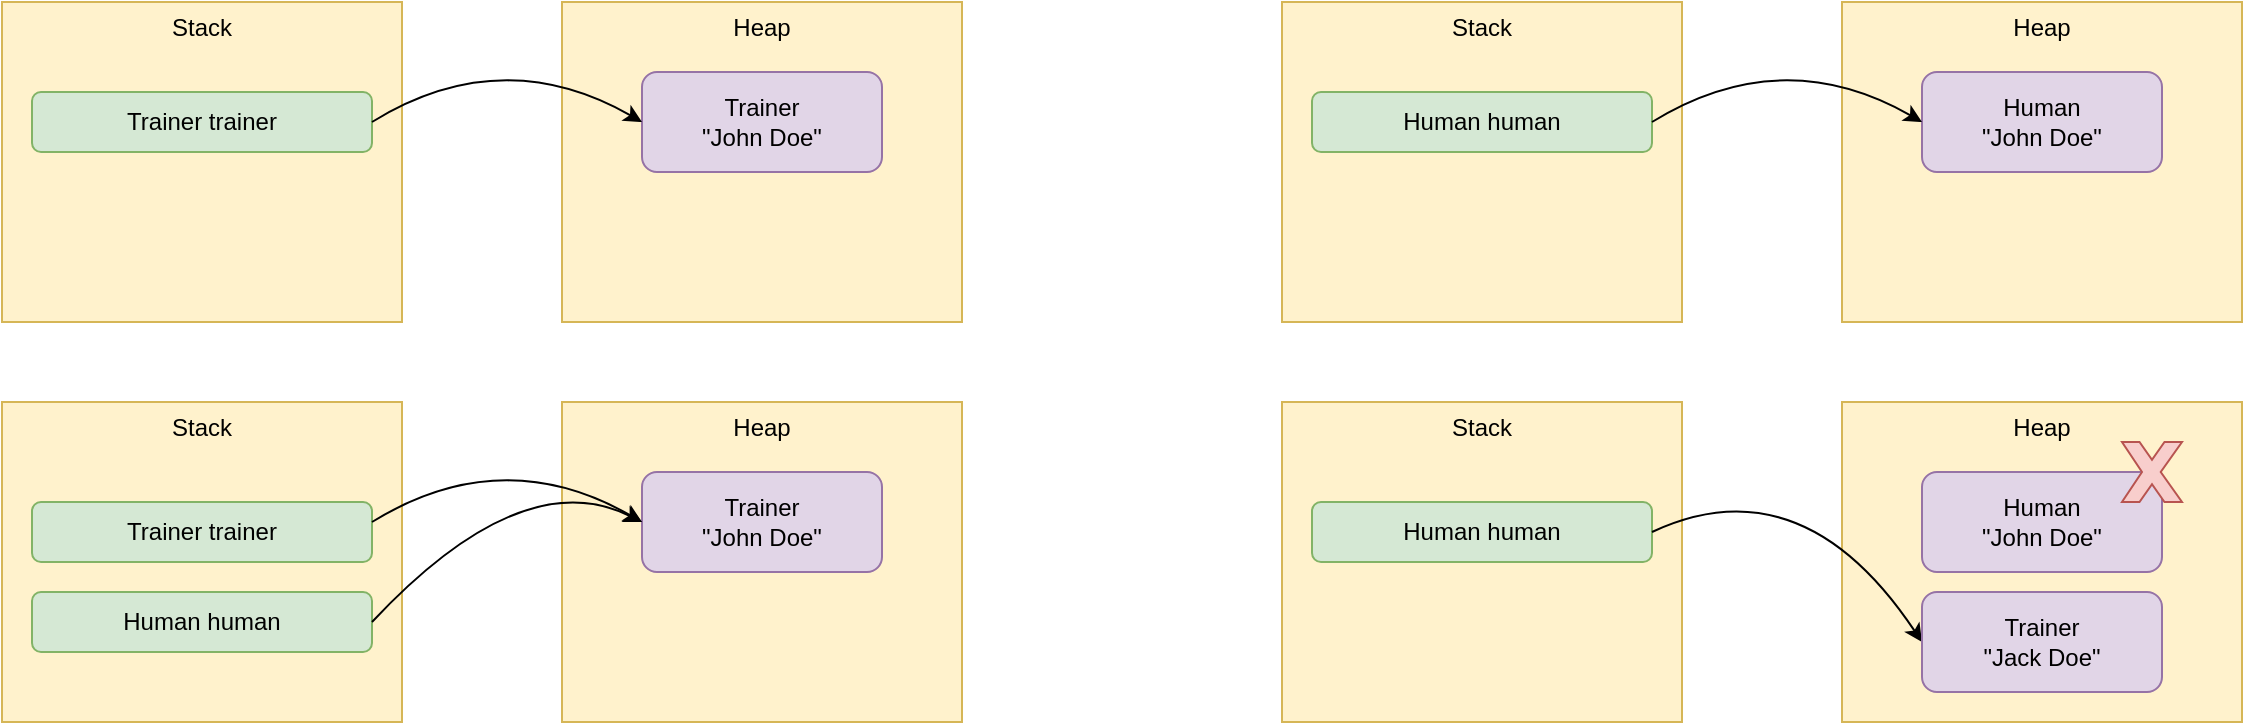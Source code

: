 <mxfile version="15.0.6" type="device"><diagram id="w0f5XHGw5xAr72qV-TIq" name="Page-1"><mxGraphModel dx="2062" dy="1055" grid="1" gridSize="10" guides="1" tooltips="1" connect="1" arrows="1" fold="1" page="1" pageScale="1" pageWidth="850" pageHeight="1100" math="0" shadow="0"><root><mxCell id="0"/><mxCell id="1" parent="0"/><mxCell id="pyV4OfvsHjl9PHBdEwUl-4" value="&lt;div align=&quot;left&quot;&gt;Stack&lt;br&gt;&lt;/div&gt;" style="rounded=0;whiteSpace=wrap;html=1;fillColor=#fff2cc;strokeColor=#d6b656;labelPosition=center;verticalLabelPosition=top;align=center;verticalAlign=bottom;spacing=-20;spacingTop=0;" parent="1" vertex="1"><mxGeometry x="40" y="240" width="200" height="160" as="geometry"/></mxCell><mxCell id="pyV4OfvsHjl9PHBdEwUl-5" value="Heap" style="rounded=0;html=1;fillColor=#fff2cc;strokeColor=#d6b656;labelPosition=center;verticalLabelPosition=top;align=center;verticalAlign=bottom;whiteSpace=wrap;spacing=-20;" parent="1" vertex="1"><mxGeometry x="320" y="240" width="200" height="160" as="geometry"/></mxCell><mxCell id="pyV4OfvsHjl9PHBdEwUl-6" value="&lt;div&gt;Trainer trainer&lt;/div&gt;" style="rounded=1;whiteSpace=wrap;html=1;fillColor=#d5e8d4;strokeColor=#82b366;" parent="1" vertex="1"><mxGeometry x="55" y="285" width="170" height="30" as="geometry"/></mxCell><mxCell id="pyV4OfvsHjl9PHBdEwUl-7" value="Trainer&lt;br&gt;&quot;John Doe&quot;" style="rounded=1;whiteSpace=wrap;html=1;fillColor=#e1d5e7;strokeColor=#9673a6;" parent="1" vertex="1"><mxGeometry x="360" y="275" width="120" height="50" as="geometry"/></mxCell><mxCell id="pyV4OfvsHjl9PHBdEwUl-10" value="&lt;div align=&quot;left&quot;&gt;Stack&lt;br&gt;&lt;/div&gt;" style="rounded=0;whiteSpace=wrap;html=1;fillColor=#fff2cc;strokeColor=#d6b656;labelPosition=center;verticalLabelPosition=top;align=center;verticalAlign=bottom;spacing=-20;spacingTop=0;" parent="1" vertex="1"><mxGeometry x="40" y="440" width="200" height="160" as="geometry"/></mxCell><mxCell id="pyV4OfvsHjl9PHBdEwUl-13" value="Trainer trainer" style="rounded=1;whiteSpace=wrap;html=1;fillColor=#d5e8d4;strokeColor=#82b366;" parent="1" vertex="1"><mxGeometry x="55" y="490" width="170" height="30" as="geometry"/></mxCell><mxCell id="pyV4OfvsHjl9PHBdEwUl-18" value="" style="curved=1;endArrow=classic;html=1;fontColor=none;exitX=1;exitY=0.5;exitDx=0;exitDy=0;entryX=0;entryY=0.5;entryDx=0;entryDy=0;" parent="1" source="pyV4OfvsHjl9PHBdEwUl-6" target="pyV4OfvsHjl9PHBdEwUl-7" edge="1"><mxGeometry width="50" height="50" relative="1" as="geometry"><mxPoint x="180" y="770" as="sourcePoint"/><mxPoint x="540" y="710" as="targetPoint"/><Array as="points"><mxPoint x="290" y="260"/></Array></mxGeometry></mxCell><mxCell id="1T-s647FwJLu0IjVxnzB-1" value="Heap" style="rounded=0;html=1;fillColor=#fff2cc;strokeColor=#d6b656;labelPosition=center;verticalLabelPosition=top;align=center;verticalAlign=bottom;whiteSpace=wrap;spacing=-20;" parent="1" vertex="1"><mxGeometry x="320" y="440" width="200" height="160" as="geometry"/></mxCell><mxCell id="1T-s647FwJLu0IjVxnzB-2" value="Trainer&lt;br&gt;&quot;John Doe&quot;" style="rounded=1;whiteSpace=wrap;html=1;fillColor=#e1d5e7;strokeColor=#9673a6;" parent="1" vertex="1"><mxGeometry x="360" y="475" width="120" height="50" as="geometry"/></mxCell><mxCell id="1T-s647FwJLu0IjVxnzB-4" value="" style="curved=1;endArrow=classic;html=1;fontColor=none;exitX=1;exitY=0.5;exitDx=0;exitDy=0;entryX=0;entryY=0.5;entryDx=0;entryDy=0;" parent="1" target="1T-s647FwJLu0IjVxnzB-2" edge="1"><mxGeometry width="50" height="50" relative="1" as="geometry"><mxPoint x="225" y="500" as="sourcePoint"/><mxPoint x="540" y="910" as="targetPoint"/><Array as="points"><mxPoint x="290" y="460"/></Array></mxGeometry></mxCell><mxCell id="1T-s647FwJLu0IjVxnzB-5" value="Human human" style="rounded=1;whiteSpace=wrap;html=1;fillColor=#d5e8d4;strokeColor=#82b366;" parent="1" vertex="1"><mxGeometry x="55" y="535" width="170" height="30" as="geometry"/></mxCell><mxCell id="1T-s647FwJLu0IjVxnzB-7" value="" style="curved=1;endArrow=classic;html=1;fontColor=none;exitX=1;exitY=0.5;exitDx=0;exitDy=0;" parent="1" source="1T-s647FwJLu0IjVxnzB-5" edge="1"><mxGeometry width="50" height="50" relative="1" as="geometry"><mxPoint x="235" y="510" as="sourcePoint"/><mxPoint x="360" y="500" as="targetPoint"/><Array as="points"><mxPoint x="300" y="470"/></Array></mxGeometry></mxCell><mxCell id="1T-s647FwJLu0IjVxnzB-8" value="&lt;div align=&quot;left&quot;&gt;Stack&lt;br&gt;&lt;/div&gt;" style="rounded=0;whiteSpace=wrap;html=1;fillColor=#fff2cc;strokeColor=#d6b656;labelPosition=center;verticalLabelPosition=top;align=center;verticalAlign=bottom;spacing=-20;spacingTop=0;" parent="1" vertex="1"><mxGeometry x="680" y="240" width="200" height="160" as="geometry"/></mxCell><mxCell id="1T-s647FwJLu0IjVxnzB-9" value="Heap" style="rounded=0;html=1;fillColor=#fff2cc;strokeColor=#d6b656;labelPosition=center;verticalLabelPosition=top;align=center;verticalAlign=bottom;whiteSpace=wrap;spacing=-20;" parent="1" vertex="1"><mxGeometry x="960" y="240" width="200" height="160" as="geometry"/></mxCell><mxCell id="1T-s647FwJLu0IjVxnzB-10" value="&lt;div&gt;Human human&lt;/div&gt;" style="rounded=1;whiteSpace=wrap;html=1;fillColor=#d5e8d4;strokeColor=#82b366;" parent="1" vertex="1"><mxGeometry x="695" y="285" width="170" height="30" as="geometry"/></mxCell><mxCell id="1T-s647FwJLu0IjVxnzB-11" value="Human&lt;br&gt;&quot;John Doe&quot;" style="rounded=1;whiteSpace=wrap;html=1;fillColor=#e1d5e7;strokeColor=#9673a6;" parent="1" vertex="1"><mxGeometry x="1000" y="275" width="120" height="50" as="geometry"/></mxCell><mxCell id="1T-s647FwJLu0IjVxnzB-12" value="&lt;div align=&quot;left&quot;&gt;Stack&lt;br&gt;&lt;/div&gt;" style="rounded=0;whiteSpace=wrap;html=1;fillColor=#fff2cc;strokeColor=#d6b656;labelPosition=center;verticalLabelPosition=top;align=center;verticalAlign=bottom;spacing=-20;spacingTop=0;" parent="1" vertex="1"><mxGeometry x="680" y="440" width="200" height="160" as="geometry"/></mxCell><mxCell id="1T-s647FwJLu0IjVxnzB-13" value="Human human" style="rounded=1;whiteSpace=wrap;html=1;fillColor=#d5e8d4;strokeColor=#82b366;" parent="1" vertex="1"><mxGeometry x="695" y="490" width="170" height="30" as="geometry"/></mxCell><mxCell id="1T-s647FwJLu0IjVxnzB-14" value="" style="curved=1;endArrow=classic;html=1;fontColor=none;exitX=1;exitY=0.5;exitDx=0;exitDy=0;entryX=0;entryY=0.5;entryDx=0;entryDy=0;" parent="1" source="1T-s647FwJLu0IjVxnzB-10" target="1T-s647FwJLu0IjVxnzB-11" edge="1"><mxGeometry width="50" height="50" relative="1" as="geometry"><mxPoint x="820" y="770" as="sourcePoint"/><mxPoint x="1180" y="710" as="targetPoint"/><Array as="points"><mxPoint x="930" y="260"/></Array></mxGeometry></mxCell><mxCell id="1T-s647FwJLu0IjVxnzB-15" value="Heap" style="rounded=0;html=1;fillColor=#fff2cc;strokeColor=#d6b656;labelPosition=center;verticalLabelPosition=top;align=center;verticalAlign=bottom;whiteSpace=wrap;spacing=-20;" parent="1" vertex="1"><mxGeometry x="960" y="440" width="200" height="160" as="geometry"/></mxCell><mxCell id="1T-s647FwJLu0IjVxnzB-16" value="Human&lt;br&gt;&quot;John Doe&quot;" style="rounded=1;whiteSpace=wrap;html=1;fillColor=#e1d5e7;strokeColor=#9673a6;" parent="1" vertex="1"><mxGeometry x="1000" y="475" width="120" height="50" as="geometry"/></mxCell><mxCell id="1T-s647FwJLu0IjVxnzB-19" value="" style="curved=1;endArrow=classic;html=1;fontColor=none;exitX=1;exitY=0.5;exitDx=0;exitDy=0;entryX=0;entryY=0.5;entryDx=0;entryDy=0;" parent="1" source="1T-s647FwJLu0IjVxnzB-13" target="1T-s647FwJLu0IjVxnzB-21" edge="1"><mxGeometry width="50" height="50" relative="1" as="geometry"><mxPoint x="865" y="550" as="sourcePoint"/><mxPoint x="1000" y="500" as="targetPoint"/><Array as="points"><mxPoint x="940" y="470"/></Array></mxGeometry></mxCell><mxCell id="1T-s647FwJLu0IjVxnzB-21" value="Trainer&lt;br&gt;&quot;Jack Doe&quot;" style="rounded=1;whiteSpace=wrap;html=1;fillColor=#e1d5e7;strokeColor=#9673a6;" parent="1" vertex="1"><mxGeometry x="1000" y="535" width="120" height="50" as="geometry"/></mxCell><mxCell id="1T-s647FwJLu0IjVxnzB-22" value="" style="verticalLabelPosition=bottom;verticalAlign=top;html=1;shape=mxgraph.basic.x;fillColor=#f8cecc;strokeColor=#b85450;" parent="1" vertex="1"><mxGeometry x="1100" y="460" width="30" height="30" as="geometry"/></mxCell></root></mxGraphModel></diagram></mxfile>